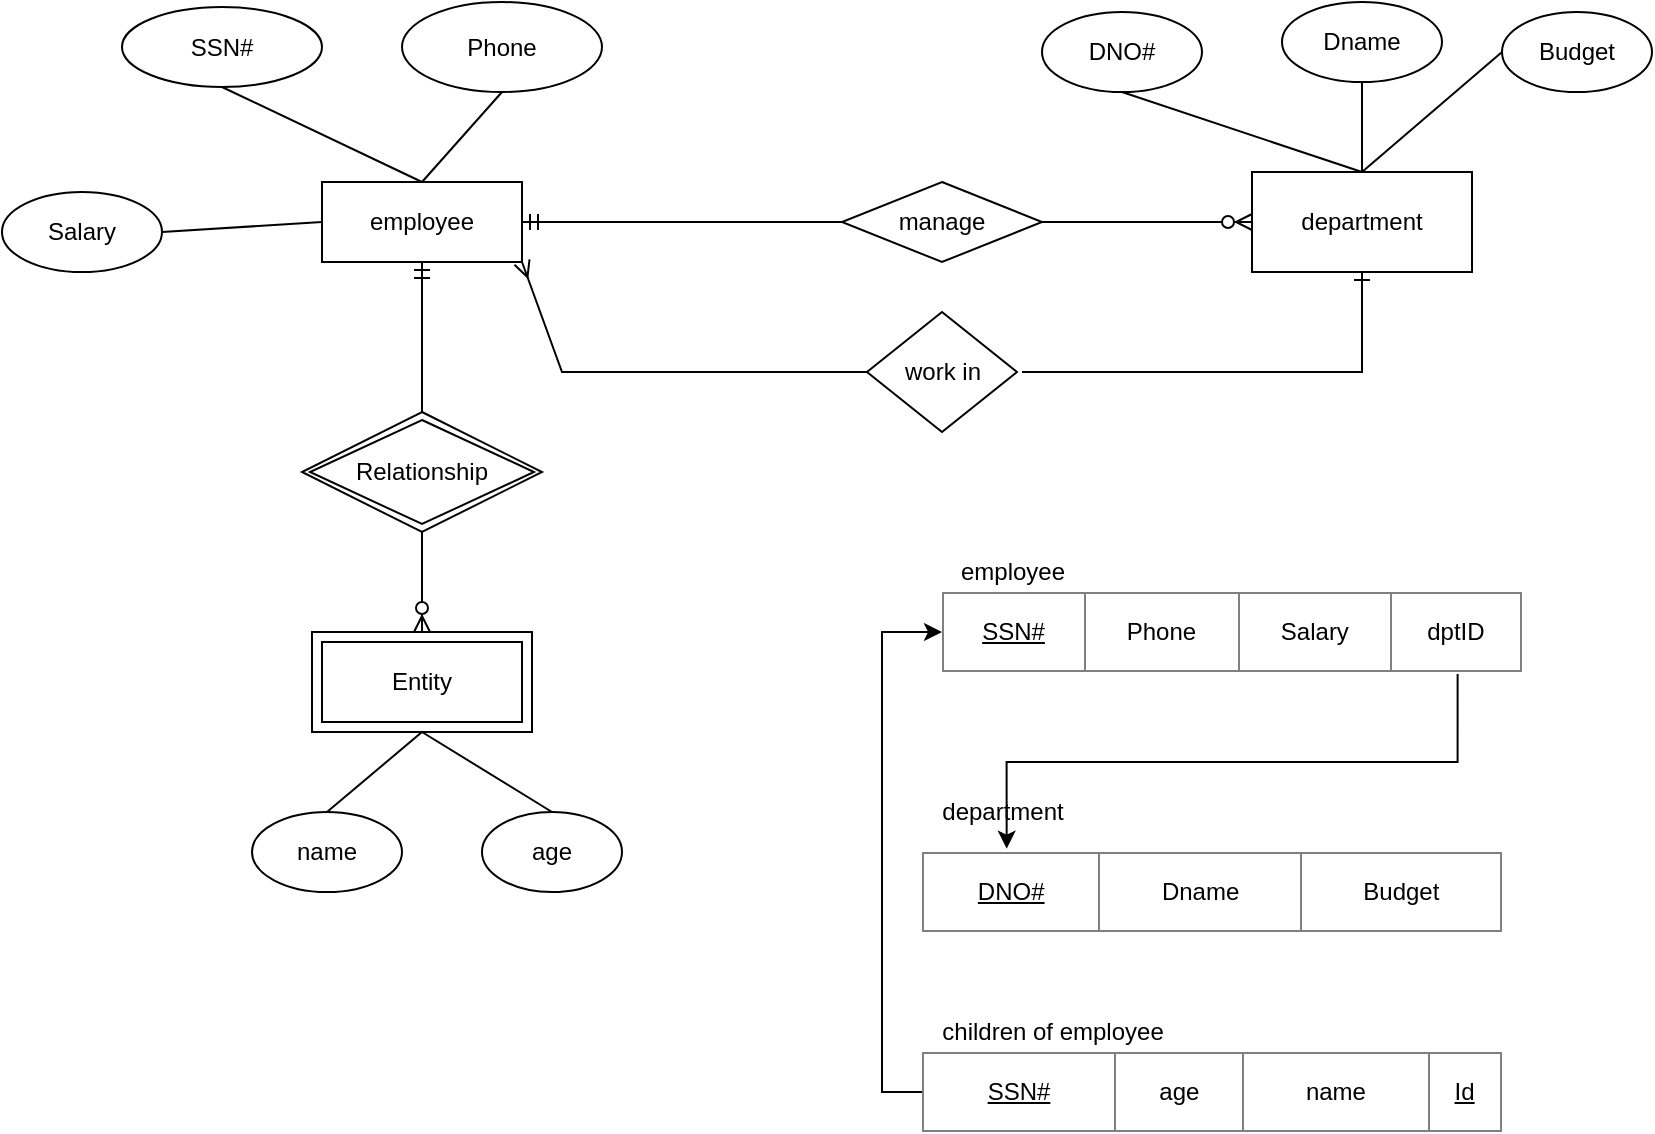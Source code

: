 <mxfile version="15.7.3" type="device" pages="3"><diagram id="R2lEEEUBdFMjLlhIrx00" name="bai1_101"><mxGraphModel dx="1632" dy="539" grid="1" gridSize="10" guides="1" tooltips="1" connect="1" arrows="1" fold="1" page="1" pageScale="1" pageWidth="850" pageHeight="1100" math="0" shadow="0" extFonts="Permanent Marker^https://fonts.googleapis.com/css?family=Permanent+Marker"><root><mxCell id="0"/><mxCell id="1" parent="0"/><mxCell id="32vjdlRuzZCtri16pa6P-1" value="employee" style="rounded=0;whiteSpace=wrap;html=1;" parent="1" vertex="1"><mxGeometry x="100" y="185" width="100" height="40" as="geometry"/></mxCell><mxCell id="32vjdlRuzZCtri16pa6P-2" value="department" style="rounded=0;whiteSpace=wrap;html=1;" parent="1" vertex="1"><mxGeometry x="565" y="180" width="110" height="50" as="geometry"/></mxCell><mxCell id="32vjdlRuzZCtri16pa6P-5" value="SSN#" style="ellipse;whiteSpace=wrap;html=1;" parent="1" vertex="1"><mxGeometry y="97.5" width="100" height="40" as="geometry"/></mxCell><mxCell id="32vjdlRuzZCtri16pa6P-6" value="Salary" style="ellipse;whiteSpace=wrap;html=1;" parent="1" vertex="1"><mxGeometry x="-60" y="190" width="80" height="40" as="geometry"/></mxCell><mxCell id="32vjdlRuzZCtri16pa6P-7" value="DNO#" style="ellipse;whiteSpace=wrap;html=1;" parent="1" vertex="1"><mxGeometry x="460" y="100" width="80" height="40" as="geometry"/></mxCell><mxCell id="32vjdlRuzZCtri16pa6P-8" value="Phone" style="ellipse;whiteSpace=wrap;html=1;" parent="1" vertex="1"><mxGeometry x="140" y="95" width="100" height="45" as="geometry"/></mxCell><mxCell id="32vjdlRuzZCtri16pa6P-9" value="Dname" style="ellipse;whiteSpace=wrap;html=1;" parent="1" vertex="1"><mxGeometry x="580" y="95" width="80" height="40" as="geometry"/></mxCell><mxCell id="32vjdlRuzZCtri16pa6P-10" value="Budget" style="ellipse;whiteSpace=wrap;html=1;" parent="1" vertex="1"><mxGeometry x="690" y="100" width="75" height="40" as="geometry"/></mxCell><mxCell id="32vjdlRuzZCtri16pa6P-11" value="name" style="ellipse;whiteSpace=wrap;html=1;" parent="1" vertex="1"><mxGeometry x="65" y="500" width="75" height="40" as="geometry"/></mxCell><mxCell id="32vjdlRuzZCtri16pa6P-12" value="age" style="ellipse;whiteSpace=wrap;html=1;" parent="1" vertex="1"><mxGeometry x="180" y="500" width="70" height="40" as="geometry"/></mxCell><mxCell id="32vjdlRuzZCtri16pa6P-15" value="" style="endArrow=none;html=1;rounded=0;exitX=1;exitY=0.5;exitDx=0;exitDy=0;entryX=0;entryY=0.5;entryDx=0;entryDy=0;" parent="1" source="32vjdlRuzZCtri16pa6P-6" target="32vjdlRuzZCtri16pa6P-1" edge="1"><mxGeometry width="50" height="50" relative="1" as="geometry"><mxPoint x="50" y="250" as="sourcePoint"/><mxPoint x="100" y="200" as="targetPoint"/></mxGeometry></mxCell><mxCell id="32vjdlRuzZCtri16pa6P-16" value="" style="endArrow=none;html=1;rounded=0;entryX=0.5;entryY=1;entryDx=0;entryDy=0;exitX=0.5;exitY=0;exitDx=0;exitDy=0;" parent="1" source="32vjdlRuzZCtri16pa6P-2" target="32vjdlRuzZCtri16pa6P-9" edge="1"><mxGeometry width="50" height="50" relative="1" as="geometry"><mxPoint x="550" y="160" as="sourcePoint"/><mxPoint x="630" y="160" as="targetPoint"/></mxGeometry></mxCell><mxCell id="32vjdlRuzZCtri16pa6P-17" value="" style="endArrow=none;html=1;rounded=0;entryX=0.5;entryY=0;entryDx=0;entryDy=0;exitX=0.5;exitY=1;exitDx=0;exitDy=0;" parent="1" source="32vjdlRuzZCtri16pa6P-5" target="32vjdlRuzZCtri16pa6P-1" edge="1"><mxGeometry width="50" height="50" relative="1" as="geometry"><mxPoint x="60" y="180" as="sourcePoint"/><mxPoint x="110" y="130" as="targetPoint"/></mxGeometry></mxCell><mxCell id="32vjdlRuzZCtri16pa6P-18" value="" style="endArrow=none;html=1;rounded=0;entryX=0.5;entryY=1;entryDx=0;entryDy=0;exitX=0.5;exitY=0;exitDx=0;exitDy=0;" parent="1" source="32vjdlRuzZCtri16pa6P-1" target="32vjdlRuzZCtri16pa6P-8" edge="1"><mxGeometry width="50" height="50" relative="1" as="geometry"><mxPoint x="220" y="190" as="sourcePoint"/><mxPoint x="270" y="140" as="targetPoint"/></mxGeometry></mxCell><mxCell id="32vjdlRuzZCtri16pa6P-19" value="" style="endArrow=none;html=1;rounded=0;exitX=0.5;exitY=1;exitDx=0;exitDy=0;entryX=0.5;entryY=0;entryDx=0;entryDy=0;" parent="1" source="32vjdlRuzZCtri16pa6P-7" target="32vjdlRuzZCtri16pa6P-2" edge="1"><mxGeometry width="50" height="50" relative="1" as="geometry"><mxPoint x="500" y="320" as="sourcePoint"/><mxPoint x="550" y="270" as="targetPoint"/></mxGeometry></mxCell><mxCell id="32vjdlRuzZCtri16pa6P-20" value="" style="endArrow=none;html=1;rounded=0;entryX=0;entryY=0.5;entryDx=0;entryDy=0;exitX=0.5;exitY=0;exitDx=0;exitDy=0;" parent="1" source="32vjdlRuzZCtri16pa6P-2" target="32vjdlRuzZCtri16pa6P-10" edge="1"><mxGeometry width="50" height="50" relative="1" as="geometry"><mxPoint x="730" y="190" as="sourcePoint"/><mxPoint x="670" y="220" as="targetPoint"/></mxGeometry></mxCell><mxCell id="32vjdlRuzZCtri16pa6P-21" value="" style="endArrow=none;html=1;rounded=0;exitX=0.5;exitY=0;exitDx=0;exitDy=0;entryX=0.5;entryY=1;entryDx=0;entryDy=0;" parent="1" source="32vjdlRuzZCtri16pa6P-12" target="kU2sGg5mJFdHTTJzOvZO-1" edge="1"><mxGeometry width="50" height="50" relative="1" as="geometry"><mxPoint x="400" y="320" as="sourcePoint"/><mxPoint x="150" y="470" as="targetPoint"/></mxGeometry></mxCell><mxCell id="32vjdlRuzZCtri16pa6P-22" value="" style="endArrow=none;html=1;rounded=0;exitX=0.5;exitY=0;exitDx=0;exitDy=0;entryX=0.5;entryY=1;entryDx=0;entryDy=0;" parent="1" source="32vjdlRuzZCtri16pa6P-11" target="kU2sGg5mJFdHTTJzOvZO-1" edge="1"><mxGeometry width="50" height="50" relative="1" as="geometry"><mxPoint x="400" y="320" as="sourcePoint"/><mxPoint x="150" y="470" as="targetPoint"/></mxGeometry></mxCell><mxCell id="32vjdlRuzZCtri16pa6P-24" value="manage" style="rhombus;whiteSpace=wrap;html=1;" parent="1" vertex="1"><mxGeometry x="360" y="185" width="100" height="40" as="geometry"/></mxCell><mxCell id="VtkLjmtudTHFymtrDdr5-10" value="work in" style="rhombus;whiteSpace=wrap;html=1;" parent="1" vertex="1"><mxGeometry x="372.5" y="250" width="75" height="60" as="geometry"/></mxCell><mxCell id="VtkLjmtudTHFymtrDdr5-11" value="" style="fontSize=12;html=1;endArrow=ERmany;rounded=0;entryX=1;entryY=1;entryDx=0;entryDy=0;exitX=0;exitY=0.5;exitDx=0;exitDy=0;" parent="1" source="VtkLjmtudTHFymtrDdr5-10" target="32vjdlRuzZCtri16pa6P-1" edge="1"><mxGeometry width="100" height="100" relative="1" as="geometry"><mxPoint x="270" y="280" as="sourcePoint"/><mxPoint x="230" y="240" as="targetPoint"/><Array as="points"><mxPoint x="220" y="280"/></Array></mxGeometry></mxCell><mxCell id="VtkLjmtudTHFymtrDdr5-12" value="" style="fontSize=12;html=1;endArrow=ERone;endFill=1;rounded=0;entryX=0.5;entryY=1;entryDx=0;entryDy=0;exitX=1;exitY=0.5;exitDx=0;exitDy=0;" parent="1" target="32vjdlRuzZCtri16pa6P-2" edge="1"><mxGeometry width="100" height="100" relative="1" as="geometry"><mxPoint x="450" y="280" as="sourcePoint"/><mxPoint x="450" y="240" as="targetPoint"/><Array as="points"><mxPoint x="620" y="280"/></Array></mxGeometry></mxCell><mxCell id="T_PBVJqju2kxBmWPWnwa-11" value="" style="rounded=0;orthogonalLoop=1;jettySize=auto;html=1;exitX=0.889;exitY=1.025;exitDx=0;exitDy=0;entryX=0.146;entryY=-0.042;entryDx=0;entryDy=0;exitPerimeter=0;entryPerimeter=0;edgeStyle=orthogonalEdgeStyle;" parent="1" source="T_PBVJqju2kxBmWPWnwa-1" target="T_PBVJqju2kxBmWPWnwa-5" edge="1"><mxGeometry relative="1" as="geometry"/></mxCell><mxCell id="T_PBVJqju2kxBmWPWnwa-1" value="&lt;table style=&quot;width: 100% ; height: 100% ; border-collapse: collapse&quot; width=&quot;100%&quot; border=&quot;1&quot; align=&quot;center&quot;&gt;&lt;tbody&gt;&lt;tr&gt;&lt;td&gt;&lt;u&gt;SSN#&lt;/u&gt;&lt;/td&gt;&lt;td&gt;Phone&lt;/td&gt;&lt;td&gt;Salary&lt;/td&gt;&lt;td&gt;dptID&lt;/td&gt;&lt;/tr&gt;&lt;/tbody&gt;&lt;/table&gt;" style="text;html=1;strokeColor=none;fillColor=none;overflow=fill;align=center;" parent="1" vertex="1"><mxGeometry x="410" y="390" width="290" height="40" as="geometry"/></mxCell><mxCell id="T_PBVJqju2kxBmWPWnwa-4" value="employee" style="text;html=1;align=center;verticalAlign=middle;resizable=0;points=[];autosize=1;strokeColor=none;fillColor=none;" parent="1" vertex="1"><mxGeometry x="410" y="370" width="70" height="20" as="geometry"/></mxCell><mxCell id="T_PBVJqju2kxBmWPWnwa-5" value="&lt;table style=&quot;width: 100% ; height: 100% ; border-collapse: collapse&quot; width=&quot;100%&quot; border=&quot;1&quot; align=&quot;center&quot;&gt;&lt;tbody&gt;&lt;tr&gt;&lt;td&gt;&lt;u&gt;DNO#&lt;/u&gt;&lt;/td&gt;&lt;td&gt;Dname&lt;/td&gt;&lt;td&gt;Budget&lt;/td&gt;&lt;/tr&gt;&lt;/tbody&gt;&lt;/table&gt;" style="text;html=1;strokeColor=none;fillColor=none;overflow=fill;align=center;" parent="1" vertex="1"><mxGeometry x="400" y="520" width="290" height="40" as="geometry"/></mxCell><mxCell id="T_PBVJqju2kxBmWPWnwa-6" value="department" style="text;html=1;align=center;verticalAlign=middle;resizable=0;points=[];autosize=1;strokeColor=none;fillColor=none;" parent="1" vertex="1"><mxGeometry x="400" y="490" width="80" height="20" as="geometry"/></mxCell><mxCell id="T_PBVJqju2kxBmWPWnwa-9" style="edgeStyle=orthogonalEdgeStyle;rounded=0;orthogonalLoop=1;jettySize=auto;html=1;entryX=0;entryY=0.5;entryDx=0;entryDy=0;exitX=0;exitY=0.5;exitDx=0;exitDy=0;" parent="1" source="T_PBVJqju2kxBmWPWnwa-7" target="T_PBVJqju2kxBmWPWnwa-1" edge="1"><mxGeometry relative="1" as="geometry"/></mxCell><mxCell id="T_PBVJqju2kxBmWPWnwa-7" value="&lt;table style=&quot;width: 100% ; height: 100% ; border-collapse: collapse&quot; width=&quot;100%&quot; border=&quot;1&quot; align=&quot;center&quot;&gt;&lt;tbody&gt;&lt;tr&gt;&lt;td&gt;&lt;u&gt;SSN#&lt;/u&gt;&lt;/td&gt;&lt;td&gt;age&lt;/td&gt;&lt;td&gt;name&lt;/td&gt;&lt;td&gt;&lt;u&gt;Id&lt;/u&gt;&lt;/td&gt;&lt;/tr&gt;&lt;/tbody&gt;&lt;/table&gt;" style="text;html=1;strokeColor=none;fillColor=none;overflow=fill;align=center;" parent="1" vertex="1"><mxGeometry x="400" y="620" width="290" height="40" as="geometry"/></mxCell><mxCell id="T_PBVJqju2kxBmWPWnwa-8" value="children of employee" style="text;html=1;align=center;verticalAlign=middle;resizable=0;points=[];autosize=1;strokeColor=none;fillColor=none;" parent="1" vertex="1"><mxGeometry x="400" y="600" width="130" height="20" as="geometry"/></mxCell><mxCell id="kU2sGg5mJFdHTTJzOvZO-1" value="Entity" style="shape=ext;margin=3;double=1;whiteSpace=wrap;html=1;align=center;" parent="1" vertex="1"><mxGeometry x="95" y="410" width="110" height="50" as="geometry"/></mxCell><mxCell id="kU2sGg5mJFdHTTJzOvZO-2" value="" style="fontSize=12;html=1;endArrow=ERzeroToMany;endFill=1;rounded=0;exitX=0.5;exitY=1;exitDx=0;exitDy=0;entryX=0.5;entryY=0;entryDx=0;entryDy=0;" parent="1" target="kU2sGg5mJFdHTTJzOvZO-1" edge="1"><mxGeometry width="100" height="100" relative="1" as="geometry"><mxPoint x="150" y="350" as="sourcePoint"/><mxPoint x="380" y="420" as="targetPoint"/></mxGeometry></mxCell><mxCell id="kU2sGg5mJFdHTTJzOvZO-3" value="Relationship" style="shape=rhombus;double=1;perimeter=rhombusPerimeter;whiteSpace=wrap;html=1;align=center;" parent="1" vertex="1"><mxGeometry x="90" y="300" width="120" height="60" as="geometry"/></mxCell><mxCell id="kU2sGg5mJFdHTTJzOvZO-4" value="" style="fontSize=12;html=1;endArrow=ERmandOne;rounded=0;entryX=0.5;entryY=1;entryDx=0;entryDy=0;exitX=0.5;exitY=0;exitDx=0;exitDy=0;" parent="1" source="kU2sGg5mJFdHTTJzOvZO-3" target="32vjdlRuzZCtri16pa6P-1" edge="1"><mxGeometry width="100" height="100" relative="1" as="geometry"><mxPoint x="280" y="450" as="sourcePoint"/><mxPoint x="380" y="350" as="targetPoint"/></mxGeometry></mxCell><mxCell id="kU2sGg5mJFdHTTJzOvZO-5" value="" style="fontSize=12;html=1;endArrow=ERmandOne;rounded=0;entryX=1;entryY=0.5;entryDx=0;entryDy=0;exitX=0;exitY=0.5;exitDx=0;exitDy=0;" parent="1" source="32vjdlRuzZCtri16pa6P-24" target="32vjdlRuzZCtri16pa6P-1" edge="1"><mxGeometry width="100" height="100" relative="1" as="geometry"><mxPoint x="280" y="360" as="sourcePoint"/><mxPoint x="380" y="260" as="targetPoint"/></mxGeometry></mxCell><mxCell id="kU2sGg5mJFdHTTJzOvZO-6" value="" style="fontSize=12;html=1;endArrow=ERzeroToMany;endFill=1;rounded=0;entryX=0;entryY=0.5;entryDx=0;entryDy=0;exitX=1;exitY=0.5;exitDx=0;exitDy=0;" parent="1" source="32vjdlRuzZCtri16pa6P-24" target="32vjdlRuzZCtri16pa6P-2" edge="1"><mxGeometry width="100" height="100" relative="1" as="geometry"><mxPoint x="310" y="320" as="sourcePoint"/><mxPoint x="550" y="210" as="targetPoint"/></mxGeometry></mxCell></root></mxGraphModel></diagram><diagram id="N6rgJQBMz5emu78jO0NM" name="bai2_101"><mxGraphModel dx="1632" dy="539" grid="1" gridSize="10" guides="1" tooltips="1" connect="1" arrows="1" fold="1" page="1" pageScale="1" pageWidth="850" pageHeight="1100" math="0" shadow="0"><root><mxCell id="eu2Biujweny_2rEBt-4P-0"/><mxCell id="eu2Biujweny_2rEBt-4P-1" parent="eu2Biujweny_2rEBt-4P-0"/><mxCell id="eu2Biujweny_2rEBt-4P-3" value="Book" style="rounded=0;whiteSpace=wrap;html=1;" parent="eu2Biujweny_2rEBt-4P-1" vertex="1"><mxGeometry x="70" y="395" width="95" height="40" as="geometry"/></mxCell><mxCell id="eu2Biujweny_2rEBt-4P-4" value="Course" style="rounded=0;whiteSpace=wrap;html=1;" parent="eu2Biujweny_2rEBt-4P-1" vertex="1"><mxGeometry x="530" y="240" width="110" height="40" as="geometry"/></mxCell><mxCell id="eu2Biujweny_2rEBt-4P-5" value="Student" style="rounded=0;whiteSpace=wrap;html=1;" parent="eu2Biujweny_2rEBt-4P-1" vertex="1"><mxGeometry x="-120" y="245" width="90" height="40" as="geometry"/></mxCell><mxCell id="eu2Biujweny_2rEBt-4P-7" value="author" style="ellipse;whiteSpace=wrap;html=1;" parent="eu2Biujweny_2rEBt-4P-1" vertex="1"><mxGeometry x="112.5" y="560" width="90" height="50" as="geometry"/></mxCell><mxCell id="eu2Biujweny_2rEBt-4P-8" value="publish" style="ellipse;whiteSpace=wrap;html=1;" parent="eu2Biujweny_2rEBt-4P-1" vertex="1"><mxGeometry x="232.5" y="540" width="90" height="50" as="geometry"/></mxCell><mxCell id="eu2Biujweny_2rEBt-4P-9" value="book title" style="ellipse;whiteSpace=wrap;html=1;" parent="eu2Biujweny_2rEBt-4P-1" vertex="1"><mxGeometry x="-87.5" y="530" width="80" height="40" as="geometry"/></mxCell><mxCell id="eu2Biujweny_2rEBt-4P-11" value="Dept" style="ellipse;whiteSpace=wrap;html=1;" parent="eu2Biujweny_2rEBt-4P-1" vertex="1"><mxGeometry x="655" y="180" width="80" height="40" as="geometry"/></mxCell><mxCell id="eu2Biujweny_2rEBt-4P-12" value="cname" style="ellipse;whiteSpace=wrap;html=1;" parent="eu2Biujweny_2rEBt-4P-1" vertex="1"><mxGeometry x="565" y="130" width="80" height="40" as="geometry"/></mxCell><mxCell id="eu2Biujweny_2rEBt-4P-13" value="course#" style="ellipse;whiteSpace=wrap;html=1;" parent="eu2Biujweny_2rEBt-4P-1" vertex="1"><mxGeometry x="475" y="170" width="80" height="40" as="geometry"/></mxCell><mxCell id="eu2Biujweny_2rEBt-4P-14" value="bdate" style="ellipse;whiteSpace=wrap;html=1;" parent="eu2Biujweny_2rEBt-4P-1" vertex="1"><mxGeometry x="-180" y="120" width="90" height="40" as="geometry"/></mxCell><mxCell id="eu2Biujweny_2rEBt-4P-15" value="major" style="ellipse;whiteSpace=wrap;html=1;" parent="eu2Biujweny_2rEBt-4P-1" vertex="1"><mxGeometry y="160" width="90" height="50" as="geometry"/></mxCell><mxCell id="eu2Biujweny_2rEBt-4P-16" value="name" style="ellipse;whiteSpace=wrap;html=1;" parent="eu2Biujweny_2rEBt-4P-1" vertex="1"><mxGeometry x="-60" y="100" width="80" height="40" as="geometry"/></mxCell><mxCell id="eu2Biujweny_2rEBt-4P-17" value="SSN#" style="ellipse;whiteSpace=wrap;html=1;" parent="eu2Biujweny_2rEBt-4P-1" vertex="1"><mxGeometry x="-260" y="170" width="90" height="40" as="geometry"/></mxCell><mxCell id="eu2Biujweny_2rEBt-4P-19" value="quater" style="ellipse;whiteSpace=wrap;html=1;" parent="eu2Biujweny_2rEBt-4P-1" vertex="1"><mxGeometry x="447.5" y="560" width="90" height="50" as="geometry"/></mxCell><mxCell id="eu2Biujweny_2rEBt-4P-21" value="book_ISBN#" style="ellipse;whiteSpace=wrap;html=1;" parent="eu2Biujweny_2rEBt-4P-1" vertex="1"><mxGeometry x="2.5" y="570" width="90" height="40" as="geometry"/></mxCell><mxCell id="eu2Biujweny_2rEBt-4P-23" value="" style="endArrow=none;html=1;rounded=0;exitX=0.5;exitY=1;exitDx=0;exitDy=0;entryX=0.5;entryY=0;entryDx=0;entryDy=0;" parent="eu2Biujweny_2rEBt-4P-1" source="eu2Biujweny_2rEBt-4P-3" target="eu2Biujweny_2rEBt-4P-8" edge="1"><mxGeometry width="50" height="50" relative="1" as="geometry"><mxPoint x="400" y="500" as="sourcePoint"/><mxPoint x="450" y="450" as="targetPoint"/></mxGeometry></mxCell><mxCell id="eu2Biujweny_2rEBt-4P-24" value="" style="endArrow=none;html=1;rounded=0;exitX=0.5;exitY=1;exitDx=0;exitDy=0;entryX=0.5;entryY=0;entryDx=0;entryDy=0;" parent="eu2Biujweny_2rEBt-4P-1" source="eu2Biujweny_2rEBt-4P-3" target="eu2Biujweny_2rEBt-4P-9" edge="1"><mxGeometry width="50" height="50" relative="1" as="geometry"><mxPoint x="400" y="500" as="sourcePoint"/><mxPoint x="200" y="660" as="targetPoint"/></mxGeometry></mxCell><mxCell id="eu2Biujweny_2rEBt-4P-25" value="" style="endArrow=none;html=1;rounded=0;exitX=0.5;exitY=1;exitDx=0;exitDy=0;entryX=0.5;entryY=0;entryDx=0;entryDy=0;" parent="eu2Biujweny_2rEBt-4P-1" source="eu2Biujweny_2rEBt-4P-3" target="eu2Biujweny_2rEBt-4P-7" edge="1"><mxGeometry width="50" height="50" relative="1" as="geometry"><mxPoint x="400" y="500" as="sourcePoint"/><mxPoint x="450" y="450" as="targetPoint"/></mxGeometry></mxCell><mxCell id="eu2Biujweny_2rEBt-4P-26" value="" style="endArrow=none;html=1;rounded=0;exitX=0.5;exitY=1;exitDx=0;exitDy=0;entryX=0.5;entryY=0;entryDx=0;entryDy=0;" parent="eu2Biujweny_2rEBt-4P-1" source="eu2Biujweny_2rEBt-4P-3" target="eu2Biujweny_2rEBt-4P-21" edge="1"><mxGeometry width="50" height="50" relative="1" as="geometry"><mxPoint x="400" y="500" as="sourcePoint"/><mxPoint x="450" y="450" as="targetPoint"/></mxGeometry></mxCell><mxCell id="eu2Biujweny_2rEBt-4P-27" value="" style="endArrow=none;html=1;rounded=0;exitX=0.5;exitY=1;exitDx=0;exitDy=0;entryX=0.5;entryY=0;entryDx=0;entryDy=0;" parent="eu2Biujweny_2rEBt-4P-1" source="eu2Biujweny_2rEBt-4P-13" target="eu2Biujweny_2rEBt-4P-4" edge="1"><mxGeometry width="50" height="50" relative="1" as="geometry"><mxPoint x="505" y="320" as="sourcePoint"/><mxPoint x="555" y="270" as="targetPoint"/></mxGeometry></mxCell><mxCell id="eu2Biujweny_2rEBt-4P-28" value="" style="endArrow=none;html=1;rounded=0;entryX=0.5;entryY=1;entryDx=0;entryDy=0;exitX=0.5;exitY=0;exitDx=0;exitDy=0;" parent="eu2Biujweny_2rEBt-4P-1" source="eu2Biujweny_2rEBt-4P-4" target="eu2Biujweny_2rEBt-4P-11" edge="1"><mxGeometry width="50" height="50" relative="1" as="geometry"><mxPoint x="655" y="310" as="sourcePoint"/><mxPoint x="555" y="270" as="targetPoint"/></mxGeometry></mxCell><mxCell id="eu2Biujweny_2rEBt-4P-29" value="" style="endArrow=none;html=1;rounded=0;entryX=0.5;entryY=1;entryDx=0;entryDy=0;exitX=0.5;exitY=0;exitDx=0;exitDy=0;" parent="eu2Biujweny_2rEBt-4P-1" source="eu2Biujweny_2rEBt-4P-4" target="eu2Biujweny_2rEBt-4P-12" edge="1"><mxGeometry width="50" height="50" relative="1" as="geometry"><mxPoint x="505" y="320" as="sourcePoint"/><mxPoint x="555" y="270" as="targetPoint"/></mxGeometry></mxCell><mxCell id="eu2Biujweny_2rEBt-4P-30" value="" style="endArrow=none;html=1;rounded=0;entryX=0.5;entryY=0;entryDx=0;entryDy=0;exitX=0.5;exitY=1;exitDx=0;exitDy=0;" parent="eu2Biujweny_2rEBt-4P-1" source="eu2Biujweny_2rEBt-4P-17" target="eu2Biujweny_2rEBt-4P-5" edge="1"><mxGeometry width="50" height="50" relative="1" as="geometry"><mxPoint x="-210" y="250" as="sourcePoint"/><mxPoint x="230" y="270" as="targetPoint"/></mxGeometry></mxCell><mxCell id="eu2Biujweny_2rEBt-4P-31" value="" style="endArrow=none;html=1;rounded=0;exitX=0.5;exitY=0;exitDx=0;exitDy=0;entryX=0.5;entryY=1;entryDx=0;entryDy=0;" parent="eu2Biujweny_2rEBt-4P-1" source="eu2Biujweny_2rEBt-4P-5" target="eu2Biujweny_2rEBt-4P-15" edge="1"><mxGeometry width="50" height="50" relative="1" as="geometry"><mxPoint x="180" y="320" as="sourcePoint"/><mxPoint x="230" y="270" as="targetPoint"/></mxGeometry></mxCell><mxCell id="eu2Biujweny_2rEBt-4P-32" value="" style="endArrow=none;html=1;rounded=0;exitX=0.5;exitY=1;exitDx=0;exitDy=0;entryX=0.5;entryY=0;entryDx=0;entryDy=0;" parent="eu2Biujweny_2rEBt-4P-1" source="eu2Biujweny_2rEBt-4P-16" target="eu2Biujweny_2rEBt-4P-5" edge="1"><mxGeometry width="50" height="50" relative="1" as="geometry"><mxPoint x="180" y="320" as="sourcePoint"/><mxPoint x="230" y="270" as="targetPoint"/></mxGeometry></mxCell><mxCell id="eu2Biujweny_2rEBt-4P-33" value="" style="endArrow=none;html=1;rounded=0;exitX=0.5;exitY=1;exitDx=0;exitDy=0;entryX=0.5;entryY=0;entryDx=0;entryDy=0;" parent="eu2Biujweny_2rEBt-4P-1" source="eu2Biujweny_2rEBt-4P-14" target="eu2Biujweny_2rEBt-4P-5" edge="1"><mxGeometry width="50" height="50" relative="1" as="geometry"><mxPoint x="180" y="320" as="sourcePoint"/><mxPoint x="230" y="270" as="targetPoint"/></mxGeometry></mxCell><mxCell id="eu2Biujweny_2rEBt-4P-35" value="" style="endArrow=none;html=1;rounded=0;exitX=0.5;exitY=1;exitDx=0;exitDy=0;entryX=0.5;entryY=0;entryDx=0;entryDy=0;" parent="eu2Biujweny_2rEBt-4P-1" source="LIltXntHx8vXqD6Nisq6-9" target="eu2Biujweny_2rEBt-4P-19" edge="1"><mxGeometry width="50" height="50" relative="1" as="geometry"><mxPoint x="375" y="420" as="sourcePoint"/><mxPoint x="450" y="250" as="targetPoint"/></mxGeometry></mxCell><mxCell id="26MhG-YypTUknrQDLb0D-20" value="eroll" style="rhombus;whiteSpace=wrap;html=1;" parent="eu2Biujweny_2rEBt-4P-1" vertex="1"><mxGeometry x="180" y="220" width="105" height="90" as="geometry"/></mxCell><mxCell id="26MhG-YypTUknrQDLb0D-21" value="Grade" style="ellipse;whiteSpace=wrap;html=1;" parent="eu2Biujweny_2rEBt-4P-1" vertex="1"><mxGeometry x="170" y="115" width="100" height="50" as="geometry"/></mxCell><mxCell id="LIltXntHx8vXqD6Nisq6-1" value="quater" style="ellipse;whiteSpace=wrap;html=1;" parent="eu2Biujweny_2rEBt-4P-1" vertex="1"><mxGeometry x="310" y="120" width="90" height="50" as="geometry"/></mxCell><mxCell id="LIltXntHx8vXqD6Nisq6-3" value="" style="endArrow=none;html=1;rounded=0;entryX=0.5;entryY=1;entryDx=0;entryDy=0;exitX=0.5;exitY=0;exitDx=0;exitDy=0;" parent="eu2Biujweny_2rEBt-4P-1" source="26MhG-YypTUknrQDLb0D-20" target="LIltXntHx8vXqD6Nisq6-1" edge="1"><mxGeometry width="50" height="50" relative="1" as="geometry"><mxPoint x="340" y="430" as="sourcePoint"/><mxPoint x="390" y="380" as="targetPoint"/></mxGeometry></mxCell><mxCell id="LIltXntHx8vXqD6Nisq6-4" value="" style="endArrow=none;html=1;rounded=0;entryX=0.5;entryY=1;entryDx=0;entryDy=0;exitX=0.5;exitY=0;exitDx=0;exitDy=0;" parent="eu2Biujweny_2rEBt-4P-1" source="26MhG-YypTUknrQDLb0D-20" target="26MhG-YypTUknrQDLb0D-21" edge="1"><mxGeometry width="50" height="50" relative="1" as="geometry"><mxPoint x="340" y="430" as="sourcePoint"/><mxPoint x="390" y="380" as="targetPoint"/></mxGeometry></mxCell><mxCell id="LIltXntHx8vXqD6Nisq6-6" value="" style="edgeStyle=entityRelationEdgeStyle;fontSize=12;html=1;endArrow=ERmany;rounded=0;exitX=1;exitY=0.5;exitDx=0;exitDy=0;" parent="eu2Biujweny_2rEBt-4P-1" source="26MhG-YypTUknrQDLb0D-20" edge="1"><mxGeometry width="100" height="100" relative="1" as="geometry"><mxPoint x="310" y="450" as="sourcePoint"/><mxPoint x="530" y="263" as="targetPoint"/></mxGeometry></mxCell><mxCell id="LIltXntHx8vXqD6Nisq6-7" value="" style="fontSize=12;html=1;endArrow=ERmany;rounded=0;entryX=1;entryY=0.5;entryDx=0;entryDy=0;" parent="eu2Biujweny_2rEBt-4P-1" target="eu2Biujweny_2rEBt-4P-5" edge="1"><mxGeometry width="100" height="100" relative="1" as="geometry"><mxPoint x="180" y="265" as="sourcePoint"/><mxPoint x="90" y="310" as="targetPoint"/></mxGeometry></mxCell><mxCell id="LIltXntHx8vXqD6Nisq6-9" value="Book_Adoption" style="rhombus;whiteSpace=wrap;html=1;" parent="eu2Biujweny_2rEBt-4P-1" vertex="1"><mxGeometry x="440" y="370" width="105" height="90" as="geometry"/></mxCell><mxCell id="LIltXntHx8vXqD6Nisq6-11" value="" style="fontSize=12;html=1;endArrow=ERmany;rounded=0;exitX=0;exitY=0.5;exitDx=0;exitDy=0;entryX=1;entryY=0.5;entryDx=0;entryDy=0;" parent="eu2Biujweny_2rEBt-4P-1" source="LIltXntHx8vXqD6Nisq6-9" target="eu2Biujweny_2rEBt-4P-3" edge="1"><mxGeometry width="100" height="100" relative="1" as="geometry"><mxPoint x="390" y="510" as="sourcePoint"/><mxPoint x="290" y="510" as="targetPoint"/></mxGeometry></mxCell><mxCell id="LIltXntHx8vXqD6Nisq6-12" value="" style="fontSize=12;html=1;endArrow=ERmany;rounded=0;entryX=0.5;entryY=1;entryDx=0;entryDy=0;exitX=1;exitY=0.5;exitDx=0;exitDy=0;edgeStyle=orthogonalEdgeStyle;" parent="eu2Biujweny_2rEBt-4P-1" source="LIltXntHx8vXqD6Nisq6-9" target="eu2Biujweny_2rEBt-4P-4" edge="1"><mxGeometry width="100" height="100" relative="1" as="geometry"><mxPoint x="310" y="450" as="sourcePoint"/><mxPoint x="410" y="350" as="targetPoint"/></mxGeometry></mxCell><mxCell id="LIltXntHx8vXqD6Nisq6-38" value="&lt;table style=&quot;width: 100% ; height: 100% ; border-collapse: collapse&quot; width=&quot;100%&quot; border=&quot;1&quot; align=&quot;center&quot;&gt;&lt;tbody&gt;&lt;tr&gt;&lt;td&gt;&lt;u&gt;Id&lt;/u&gt;&lt;br&gt;&lt;/td&gt;&lt;td&gt;name&lt;/td&gt;&lt;td&gt;major&lt;/td&gt;&lt;td&gt;bdate&lt;br&gt;&lt;/td&gt;&lt;/tr&gt;&lt;/tbody&gt;&lt;/table&gt;" style="text;html=1;strokeColor=none;fillColor=none;overflow=fill;align=center;" parent="eu2Biujweny_2rEBt-4P-1" vertex="1"><mxGeometry x="-615" y="70" width="290" height="40" as="geometry"/></mxCell><mxCell id="LIltXntHx8vXqD6Nisq6-39" value="Student" style="text;html=1;align=center;verticalAlign=middle;resizable=0;points=[];autosize=1;strokeColor=none;fillColor=none;" parent="eu2Biujweny_2rEBt-4P-1" vertex="1"><mxGeometry x="-615" y="50" width="60" height="20" as="geometry"/></mxCell><mxCell id="LIltXntHx8vXqD6Nisq6-40" value="&lt;table style=&quot;width: 100% ; height: 100% ; border-collapse: collapse&quot; width=&quot;100%&quot; border=&quot;1&quot; align=&quot;center&quot;&gt;&lt;tbody&gt;&lt;tr&gt;&lt;td&gt;&lt;u&gt;Course#&lt;/u&gt;&lt;br&gt;&lt;/td&gt;&lt;td&gt;name&lt;/td&gt;&lt;td&gt;major&lt;/td&gt;&lt;td&gt;bdate&lt;br&gt;&lt;/td&gt;&lt;/tr&gt;&lt;/tbody&gt;&lt;/table&gt;" style="text;html=1;strokeColor=none;fillColor=none;overflow=fill;align=center;" parent="eu2Biujweny_2rEBt-4P-1" vertex="1"><mxGeometry x="-615" y="320" width="290" height="40" as="geometry"/></mxCell><mxCell id="LIltXntHx8vXqD6Nisq6-41" value="Course" style="text;html=1;align=center;verticalAlign=middle;resizable=0;points=[];autosize=1;strokeColor=none;fillColor=none;" parent="eu2Biujweny_2rEBt-4P-1" vertex="1"><mxGeometry x="-615" y="300" width="50" height="20" as="geometry"/></mxCell><mxCell id="LIltXntHx8vXqD6Nisq6-42" value="&lt;table style=&quot;width: 100% ; height: 100% ; border-collapse: collapse&quot; width=&quot;100%&quot; border=&quot;1&quot; align=&quot;center&quot;&gt;&lt;tbody&gt;&lt;tr&gt;&lt;td&gt;&lt;u&gt;SSN&lt;/u&gt;&lt;br&gt;&lt;/td&gt;&lt;td&gt;&lt;u&gt;course#&lt;/u&gt;&lt;br&gt;&lt;/td&gt;&lt;td&gt;major&lt;/td&gt;&lt;td&gt;bdate&lt;br&gt;&lt;/td&gt;&lt;/tr&gt;&lt;/tbody&gt;&lt;/table&gt;" style="text;html=1;strokeColor=none;fillColor=none;overflow=fill;align=center;" parent="eu2Biujweny_2rEBt-4P-1" vertex="1"><mxGeometry x="-615" y="170" width="290" height="40" as="geometry"/></mxCell><mxCell id="LIltXntHx8vXqD6Nisq6-43" value="Enroll" style="text;html=1;align=center;verticalAlign=middle;resizable=0;points=[];autosize=1;strokeColor=none;fillColor=none;" parent="eu2Biujweny_2rEBt-4P-1" vertex="1"><mxGeometry x="-615" y="150" width="50" height="20" as="geometry"/></mxCell><mxCell id="LIltXntHx8vXqD6Nisq6-44" value="" style="endArrow=classic;html=1;rounded=0;exitX=0;exitY=0.5;exitDx=0;exitDy=0;entryX=0;entryY=0.386;entryDx=0;entryDy=0;entryPerimeter=0;" parent="eu2Biujweny_2rEBt-4P-1" source="LIltXntHx8vXqD6Nisq6-42" target="LIltXntHx8vXqD6Nisq6-38" edge="1"><mxGeometry width="50" height="50" relative="1" as="geometry"><mxPoint x="-510" y="150" as="sourcePoint"/><mxPoint x="-630" y="70" as="targetPoint"/><Array as="points"><mxPoint x="-640" y="190"/><mxPoint x="-640" y="140"/><mxPoint x="-640" y="85"/></Array></mxGeometry></mxCell><mxCell id="LIltXntHx8vXqD6Nisq6-45" value="" style="endArrow=classic;html=1;rounded=0;entryX=0;entryY=0.5;entryDx=0;entryDy=0;" parent="eu2Biujweny_2rEBt-4P-1" target="LIltXntHx8vXqD6Nisq6-40" edge="1"><mxGeometry width="50" height="50" relative="1" as="geometry"><mxPoint x="-510" y="210" as="sourcePoint"/><mxPoint x="-500" y="290" as="targetPoint"/><Array as="points"><mxPoint x="-510" y="230"/><mxPoint x="-650" y="230"/><mxPoint x="-650" y="340"/></Array></mxGeometry></mxCell><mxCell id="LIltXntHx8vXqD6Nisq6-46" value="&lt;table style=&quot;width: 100% ; height: 100% ; border-collapse: collapse&quot; width=&quot;100%&quot; border=&quot;1&quot; align=&quot;center&quot;&gt;&lt;tbody&gt;&lt;tr&gt;&lt;td&gt;&lt;u&gt;Course#&lt;/u&gt;&lt;br&gt;&lt;/td&gt;&lt;td&gt;&lt;u&gt;Book_ISBN#&lt;/u&gt;&lt;br&gt;&lt;/td&gt;&lt;td&gt;Quater&lt;/td&gt;&lt;/tr&gt;&lt;/tbody&gt;&lt;/table&gt;" style="text;html=1;strokeColor=none;fillColor=none;overflow=fill;align=center;" parent="eu2Biujweny_2rEBt-4P-1" vertex="1"><mxGeometry x="-615" y="450" width="290" height="40" as="geometry"/></mxCell><mxCell id="LIltXntHx8vXqD6Nisq6-47" value="Book Adoption" style="text;html=1;align=center;verticalAlign=middle;resizable=0;points=[];autosize=1;strokeColor=none;fillColor=none;" parent="eu2Biujweny_2rEBt-4P-1" vertex="1"><mxGeometry x="-615" y="430" width="90" height="20" as="geometry"/></mxCell><mxCell id="LIltXntHx8vXqD6Nisq6-48" value="&lt;table style=&quot;width: 100% ; height: 100% ; border-collapse: collapse&quot; width=&quot;100%&quot; border=&quot;1&quot; align=&quot;center&quot;&gt;&lt;tbody&gt;&lt;tr&gt;&lt;td&gt;&lt;u&gt;Book_ISBN#&lt;/u&gt;&lt;br&gt;&lt;/td&gt;&lt;td&gt;Book_Title&lt;br&gt;&lt;/td&gt;&lt;td&gt;Publisher&lt;/td&gt;&lt;td&gt;Author&lt;br&gt;&lt;/td&gt;&lt;/tr&gt;&lt;/tbody&gt;&lt;/table&gt;" style="text;html=1;strokeColor=none;fillColor=none;overflow=fill;align=center;" parent="eu2Biujweny_2rEBt-4P-1" vertex="1"><mxGeometry x="-620" y="580" width="290" height="40" as="geometry"/></mxCell><mxCell id="LIltXntHx8vXqD6Nisq6-49" value="Book " style="text;html=1;align=center;verticalAlign=middle;resizable=0;points=[];autosize=1;strokeColor=none;fillColor=none;" parent="eu2Biujweny_2rEBt-4P-1" vertex="1"><mxGeometry x="-595" y="560" width="40" height="20" as="geometry"/></mxCell><mxCell id="LIltXntHx8vXqD6Nisq6-50" value="" style="endArrow=classic;html=1;rounded=0;exitX=0;exitY=0.5;exitDx=0;exitDy=0;entryX=0;entryY=0.75;entryDx=0;entryDy=0;" parent="eu2Biujweny_2rEBt-4P-1" source="LIltXntHx8vXqD6Nisq6-46" target="LIltXntHx8vXqD6Nisq6-40" edge="1"><mxGeometry width="50" height="50" relative="1" as="geometry"><mxPoint x="-510" y="440" as="sourcePoint"/><mxPoint x="-460" y="390" as="targetPoint"/><Array as="points"><mxPoint x="-640" y="470"/><mxPoint x="-640" y="350"/></Array></mxGeometry></mxCell><mxCell id="LIltXntHx8vXqD6Nisq6-51" value="" style="endArrow=classic;html=1;rounded=0;exitX=0.5;exitY=1;exitDx=0;exitDy=0;entryX=0;entryY=0.5;entryDx=0;entryDy=0;" parent="eu2Biujweny_2rEBt-4P-1" source="LIltXntHx8vXqD6Nisq6-46" target="LIltXntHx8vXqD6Nisq6-48" edge="1"><mxGeometry width="50" height="50" relative="1" as="geometry"><mxPoint x="-510" y="460" as="sourcePoint"/><mxPoint x="-460" y="410" as="targetPoint"/><Array as="points"><mxPoint x="-470" y="510"/><mxPoint x="-640" y="510"/><mxPoint x="-640" y="600"/></Array></mxGeometry></mxCell></root></mxGraphModel></diagram><diagram id="pPqQEUzSmI7pKqlaaXzk" name="bai1_103"><mxGraphModel dx="782" dy="539" grid="1" gridSize="10" guides="1" tooltips="1" connect="1" arrows="1" fold="1" page="1" pageScale="1" pageWidth="850" pageHeight="1100" math="0" shadow="0"><root><mxCell id="mMG0SgSo-uz3trzWf_X2-0"/><mxCell id="mMG0SgSo-uz3trzWf_X2-1" parent="mMG0SgSo-uz3trzWf_X2-0"/><mxCell id="mMG0SgSo-uz3trzWf_X2-2" value="Pharma Company" style="rounded=1;arcSize=10;whiteSpace=wrap;html=1;align=center;strokeColor=default;" parent="mMG0SgSo-uz3trzWf_X2-1" vertex="1"><mxGeometry x="145" y="60" width="110" height="40" as="geometry"/></mxCell><mxCell id="mMG0SgSo-uz3trzWf_X2-3" value="Drug" style="rounded=1;arcSize=10;whiteSpace=wrap;html=1;align=center;strokeColor=default;" parent="mMG0SgSo-uz3trzWf_X2-1" vertex="1"><mxGeometry x="272.5" y="225" width="90" height="40" as="geometry"/></mxCell><mxCell id="mMG0SgSo-uz3trzWf_X2-4" value="manufactures" style="shape=rhombus;html=1;dashed=0;whitespace=wrap;perimeter=rhombusPerimeter;strokeColor=default;align=center;" parent="mMG0SgSo-uz3trzWf_X2-1" vertex="1"><mxGeometry x="152.5" y="140" width="95" height="50" as="geometry"/></mxCell><mxCell id="mMG0SgSo-uz3trzWf_X2-5" value="Pharmacy" style="rounded=1;arcSize=10;whiteSpace=wrap;html=1;align=center;strokeColor=default;" parent="mMG0SgSo-uz3trzWf_X2-1" vertex="1"><mxGeometry x="75" y="385" width="90" height="40" as="geometry"/></mxCell><mxCell id="mMG0SgSo-uz3trzWf_X2-6" value="Prescription" style="rounded=1;arcSize=10;whiteSpace=wrap;html=1;align=center;strokeColor=default;" parent="mMG0SgSo-uz3trzWf_X2-1" vertex="1"><mxGeometry x="597.5" y="235" width="90" height="40" as="geometry"/></mxCell><mxCell id="mMG0SgSo-uz3trzWf_X2-7" value="Doctor" style="rounded=1;arcSize=10;whiteSpace=wrap;html=1;align=center;strokeColor=default;" parent="mMG0SgSo-uz3trzWf_X2-1" vertex="1"><mxGeometry x="605" y="490" width="70" height="40" as="geometry"/></mxCell><mxCell id="mMG0SgSo-uz3trzWf_X2-8" value="Patient" style="rounded=1;arcSize=10;whiteSpace=wrap;html=1;align=center;strokeColor=default;" parent="mMG0SgSo-uz3trzWf_X2-1" vertex="1"><mxGeometry x="597.5" y="20" width="90" height="40" as="geometry"/></mxCell><mxCell id="mMG0SgSo-uz3trzWf_X2-9" value="Sell" style="shape=rhombus;html=1;dashed=0;whitespace=wrap;perimeter=rhombusPerimeter;strokeColor=default;align=center;" parent="mMG0SgSo-uz3trzWf_X2-1" vertex="1"><mxGeometry x="72.5" y="230" width="95" height="50" as="geometry"/></mxCell><mxCell id="mMG0SgSo-uz3trzWf_X2-10" value="record" style="shape=rhombus;html=1;dashed=0;whitespace=wrap;perimeter=rhombusPerimeter;strokeColor=default;align=center;" parent="mMG0SgSo-uz3trzWf_X2-1" vertex="1"><mxGeometry x="412.5" y="230" width="95" height="50" as="geometry"/></mxCell><mxCell id="mMG0SgSo-uz3trzWf_X2-11" value="prescribe" style="shape=rhombus;html=1;dashed=0;whitespace=wrap;perimeter=rhombusPerimeter;strokeColor=default;align=center;" parent="mMG0SgSo-uz3trzWf_X2-1" vertex="1"><mxGeometry x="592.5" y="380" width="95" height="50" as="geometry"/></mxCell><mxCell id="mMG0SgSo-uz3trzWf_X2-12" value="get" style="shape=rhombus;html=1;dashed=0;whitespace=wrap;perimeter=rhombusPerimeter;strokeColor=default;align=center;" parent="mMG0SgSo-uz3trzWf_X2-1" vertex="1"><mxGeometry x="595" y="120" width="95" height="50" as="geometry"/></mxCell><mxCell id="mMG0SgSo-uz3trzWf_X2-13" value="" style="fontSize=12;html=1;endArrow=ERmandOne;rounded=0;entryX=0.5;entryY=1;entryDx=0;entryDy=0;exitX=0.5;exitY=0;exitDx=0;exitDy=0;" parent="mMG0SgSo-uz3trzWf_X2-1" source="mMG0SgSo-uz3trzWf_X2-4" target="mMG0SgSo-uz3trzWf_X2-2" edge="1"><mxGeometry width="100" height="100" relative="1" as="geometry"><mxPoint x="372.5" y="470" as="sourcePoint"/><mxPoint x="472.5" y="370" as="targetPoint"/></mxGeometry></mxCell><mxCell id="mMG0SgSo-uz3trzWf_X2-14" value="" style="fontSize=12;html=1;endArrow=ERmany;rounded=0;exitX=1;exitY=0.5;exitDx=0;exitDy=0;entryX=0.5;entryY=0;entryDx=0;entryDy=0;edgeStyle=orthogonalEdgeStyle;" parent="mMG0SgSo-uz3trzWf_X2-1" source="mMG0SgSo-uz3trzWf_X2-4" target="mMG0SgSo-uz3trzWf_X2-3" edge="1"><mxGeometry width="100" height="100" relative="1" as="geometry"><mxPoint x="372.5" y="470" as="sourcePoint"/><mxPoint x="472.5" y="370" as="targetPoint"/></mxGeometry></mxCell><mxCell id="mMG0SgSo-uz3trzWf_X2-15" value="id" style="ellipse;whiteSpace=wrap;html=1;align=center;strokeColor=default;" parent="mMG0SgSo-uz3trzWf_X2-1" vertex="1"><mxGeometry x="70" y="490" width="100" height="40" as="geometry"/></mxCell><mxCell id="mMG0SgSo-uz3trzWf_X2-16" value="" style="endArrow=none;html=1;rounded=0;exitX=0.5;exitY=0;exitDx=0;exitDy=0;entryX=0.5;entryY=1;entryDx=0;entryDy=0;" parent="mMG0SgSo-uz3trzWf_X2-1" source="mMG0SgSo-uz3trzWf_X2-15" target="mMG0SgSo-uz3trzWf_X2-5" edge="1"><mxGeometry width="50" height="50" relative="1" as="geometry"><mxPoint x="312.5" y="450" as="sourcePoint"/><mxPoint x="362.5" y="400" as="targetPoint"/></mxGeometry></mxCell><mxCell id="mMG0SgSo-uz3trzWf_X2-17" value="" style="fontSize=12;html=1;endArrow=ERmandOne;rounded=0;exitX=0.5;exitY=1;exitDx=0;exitDy=0;entryX=0.5;entryY=0;entryDx=0;entryDy=0;" parent="mMG0SgSo-uz3trzWf_X2-1" source="mMG0SgSo-uz3trzWf_X2-9" target="mMG0SgSo-uz3trzWf_X2-5" edge="1"><mxGeometry width="100" height="100" relative="1" as="geometry"><mxPoint x="210" y="150" as="sourcePoint"/><mxPoint x="12.5" y="300" as="targetPoint"/></mxGeometry></mxCell><mxCell id="mMG0SgSo-uz3trzWf_X2-18" value="" style="fontSize=12;html=1;endArrow=ERmany;rounded=0;exitX=1;exitY=0.5;exitDx=0;exitDy=0;entryX=0;entryY=0.75;entryDx=0;entryDy=0;" parent="mMG0SgSo-uz3trzWf_X2-1" source="mMG0SgSo-uz3trzWf_X2-9" target="mMG0SgSo-uz3trzWf_X2-3" edge="1"><mxGeometry width="100" height="100" relative="1" as="geometry"><mxPoint x="257.5" y="175" as="sourcePoint"/><mxPoint x="282.5" y="245" as="targetPoint"/></mxGeometry></mxCell><mxCell id="mMG0SgSo-uz3trzWf_X2-19" value="record" style="shape=rhombus;html=1;dashed=0;whitespace=wrap;perimeter=rhombusPerimeter;strokeColor=default;align=center;" parent="mMG0SgSo-uz3trzWf_X2-1" vertex="1"><mxGeometry x="332.5" y="380" width="95" height="50" as="geometry"/></mxCell><mxCell id="mMG0SgSo-uz3trzWf_X2-20" value="" style="edgeStyle=entityRelationEdgeStyle;fontSize=12;html=1;endArrow=ERmandOne;rounded=0;entryX=1;entryY=0.5;entryDx=0;entryDy=0;exitX=0;exitY=0.5;exitDx=0;exitDy=0;" parent="mMG0SgSo-uz3trzWf_X2-1" source="mMG0SgSo-uz3trzWf_X2-19" target="mMG0SgSo-uz3trzWf_X2-5" edge="1"><mxGeometry width="100" height="100" relative="1" as="geometry"><mxPoint x="292.5" y="480" as="sourcePoint"/><mxPoint x="392.5" y="380" as="targetPoint"/></mxGeometry></mxCell><mxCell id="mMG0SgSo-uz3trzWf_X2-21" value="" style="edgeStyle=entityRelationEdgeStyle;fontSize=12;html=1;endArrow=ERoneToMany;rounded=0;entryX=0;entryY=0.75;entryDx=0;entryDy=0;" parent="mMG0SgSo-uz3trzWf_X2-1" source="mMG0SgSo-uz3trzWf_X2-19" target="mMG0SgSo-uz3trzWf_X2-6" edge="1"><mxGeometry width="100" height="100" relative="1" as="geometry"><mxPoint x="292.5" y="480" as="sourcePoint"/><mxPoint x="392.5" y="380" as="targetPoint"/></mxGeometry></mxCell><mxCell id="mMG0SgSo-uz3trzWf_X2-22" value="" style="edgeStyle=entityRelationEdgeStyle;fontSize=12;html=1;endArrow=ERmandOne;rounded=0;entryX=1;entryY=0.75;entryDx=0;entryDy=0;exitX=0;exitY=0.5;exitDx=0;exitDy=0;" parent="mMG0SgSo-uz3trzWf_X2-1" source="mMG0SgSo-uz3trzWf_X2-10" target="mMG0SgSo-uz3trzWf_X2-3" edge="1"><mxGeometry width="100" height="100" relative="1" as="geometry"><mxPoint x="412.5" y="255" as="sourcePoint"/><mxPoint x="502.5" y="360" as="targetPoint"/></mxGeometry></mxCell><mxCell id="mMG0SgSo-uz3trzWf_X2-23" value="" style="fontSize=12;html=1;endArrow=ERoneToMany;rounded=0;entryX=0;entryY=0.5;entryDx=0;entryDy=0;exitX=1;exitY=0.5;exitDx=0;exitDy=0;" parent="mMG0SgSo-uz3trzWf_X2-1" source="mMG0SgSo-uz3trzWf_X2-10" target="mMG0SgSo-uz3trzWf_X2-6" edge="1"><mxGeometry width="100" height="100" relative="1" as="geometry"><mxPoint x="542.5" y="410" as="sourcePoint"/><mxPoint x="642.5" y="310" as="targetPoint"/></mxGeometry></mxCell><mxCell id="mMG0SgSo-uz3trzWf_X2-24" value="" style="fontSize=12;html=1;endArrow=ERmandOne;rounded=0;entryX=0.5;entryY=1;entryDx=0;entryDy=0;exitX=0.5;exitY=0;exitDx=0;exitDy=0;" parent="mMG0SgSo-uz3trzWf_X2-1" source="mMG0SgSo-uz3trzWf_X2-12" target="mMG0SgSo-uz3trzWf_X2-8" edge="1"><mxGeometry width="100" height="100" relative="1" as="geometry"><mxPoint x="542.5" y="410" as="sourcePoint"/><mxPoint x="642.5" y="310" as="targetPoint"/></mxGeometry></mxCell><mxCell id="mMG0SgSo-uz3trzWf_X2-25" value="" style="fontSize=12;html=1;endArrow=ERoneToMany;rounded=0;exitX=0.5;exitY=1;exitDx=0;exitDy=0;entryX=0.5;entryY=0;entryDx=0;entryDy=0;" parent="mMG0SgSo-uz3trzWf_X2-1" source="mMG0SgSo-uz3trzWf_X2-12" target="mMG0SgSo-uz3trzWf_X2-6" edge="1"><mxGeometry width="100" height="100" relative="1" as="geometry"><mxPoint x="542.5" y="410" as="sourcePoint"/><mxPoint x="642.5" y="310" as="targetPoint"/></mxGeometry></mxCell><mxCell id="mMG0SgSo-uz3trzWf_X2-26" value="" style="fontSize=12;html=1;endArrow=ERmandOne;rounded=0;entryX=0.5;entryY=0;entryDx=0;entryDy=0;exitX=0.5;exitY=1;exitDx=0;exitDy=0;" parent="mMG0SgSo-uz3trzWf_X2-1" source="mMG0SgSo-uz3trzWf_X2-11" target="mMG0SgSo-uz3trzWf_X2-7" edge="1"><mxGeometry width="100" height="100" relative="1" as="geometry"><mxPoint x="532.5" y="470" as="sourcePoint"/><mxPoint x="632.5" y="370" as="targetPoint"/></mxGeometry></mxCell><mxCell id="mMG0SgSo-uz3trzWf_X2-27" value="" style="fontSize=12;html=1;endArrow=ERoneToMany;rounded=0;exitX=0.5;exitY=0;exitDx=0;exitDy=0;" parent="mMG0SgSo-uz3trzWf_X2-1" source="mMG0SgSo-uz3trzWf_X2-11" target="mMG0SgSo-uz3trzWf_X2-6" edge="1"><mxGeometry width="100" height="100" relative="1" as="geometry"><mxPoint x="542.5" y="410" as="sourcePoint"/><mxPoint x="642.5" y="310" as="targetPoint"/></mxGeometry></mxCell></root></mxGraphModel></diagram></mxfile>
